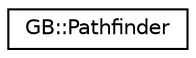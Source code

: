 digraph "Graphical Class Hierarchy"
{
  edge [fontname="Helvetica",fontsize="10",labelfontname="Helvetica",labelfontsize="10"];
  node [fontname="Helvetica",fontsize="10",shape=record];
  rankdir="LR";
  Node0 [label="GB::Pathfinder",height=0.2,width=0.4,color="black", fillcolor="white", style="filled",URL="$class_g_b_1_1_pathfinder.html",tooltip="used to calculate groups of paths in one navigation grid. "];
}
